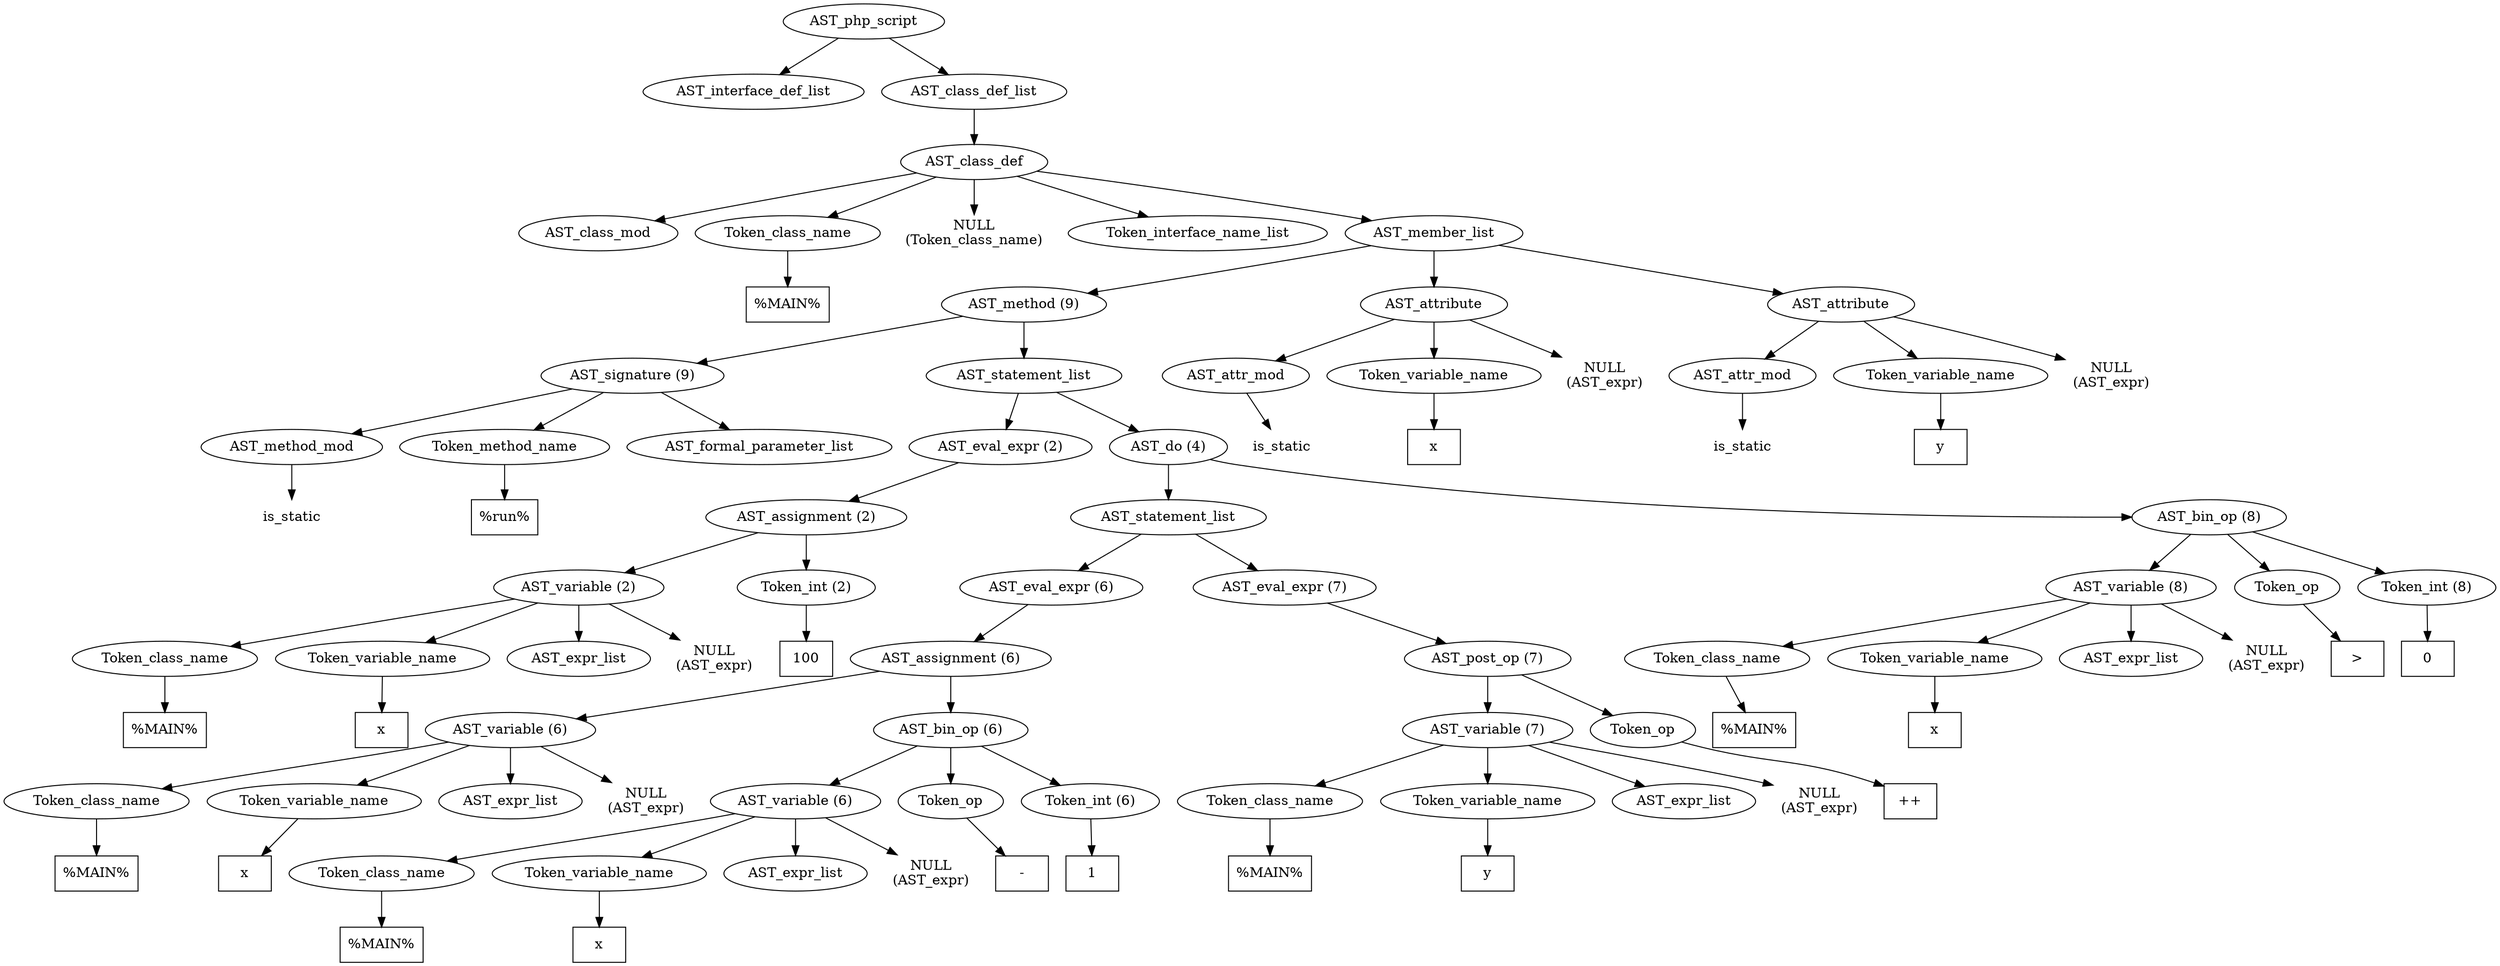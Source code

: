 /*
 * AST in dot format generated by phc -- the PHP compiler
 */

digraph AST {
node_0 [label="AST_php_script"];
node_1 [label="AST_interface_def_list"];
node_2 [label="AST_class_def_list"];
node_3 [label="AST_class_def"];
node_4 [label="AST_class_mod"];
node_5 [label="Token_class_name"];
node_6 [label="%MAIN%", shape=box]
node_5 -> node_6;
node_7 [label="NULL\n(Token_class_name)", shape=plaintext]
node_8 [label="Token_interface_name_list"];
node_9 [label="AST_member_list"];
node_10 [label="AST_method (9)"];
node_11 [label="AST_signature (9)"];
node_12 [label="AST_method_mod"];
node_13 [label="is_static", shape=plaintext]
node_12 -> node_13;
node_14 [label="Token_method_name"];
node_15 [label="%run%", shape=box]
node_14 -> node_15;
node_16 [label="AST_formal_parameter_list"];
node_11 -> node_16;
node_11 -> node_14;
node_11 -> node_12;
node_17 [label="AST_statement_list"];
node_18 [label="AST_eval_expr (2)"];
node_19 [label="AST_assignment (2)"];
node_20 [label="AST_variable (2)"];
node_21 [label="Token_class_name"];
node_22 [label="%MAIN%", shape=box]
node_21 -> node_22;
node_23 [label="Token_variable_name"];
node_24 [label="x", shape=box]
node_23 -> node_24;
node_25 [label="AST_expr_list"];
node_26 [label="NULL\n(AST_expr)", shape=plaintext]
node_20 -> node_26;
node_20 -> node_25;
node_20 -> node_23;
node_20 -> node_21;
node_27 [label="Token_int (2)"];
node_28 [label="100", shape=box]
node_27 -> node_28;
node_19 -> node_27;
node_19 -> node_20;
node_18 -> node_19;
node_29 [label="AST_do (4)"];
node_30 [label="AST_statement_list"];
node_31 [label="AST_eval_expr (6)"];
node_32 [label="AST_assignment (6)"];
node_33 [label="AST_variable (6)"];
node_34 [label="Token_class_name"];
node_35 [label="%MAIN%", shape=box]
node_34 -> node_35;
node_36 [label="Token_variable_name"];
node_37 [label="x", shape=box]
node_36 -> node_37;
node_38 [label="AST_expr_list"];
node_39 [label="NULL\n(AST_expr)", shape=plaintext]
node_33 -> node_39;
node_33 -> node_38;
node_33 -> node_36;
node_33 -> node_34;
node_40 [label="AST_bin_op (6)"];
node_41 [label="AST_variable (6)"];
node_42 [label="Token_class_name"];
node_43 [label="%MAIN%", shape=box]
node_42 -> node_43;
node_44 [label="Token_variable_name"];
node_45 [label="x", shape=box]
node_44 -> node_45;
node_46 [label="AST_expr_list"];
node_47 [label="NULL\n(AST_expr)", shape=plaintext]
node_41 -> node_47;
node_41 -> node_46;
node_41 -> node_44;
node_41 -> node_42;
node_48 [label="Token_op"];
node_49 [label="-", shape=box]
node_48 -> node_49;
node_50 [label="Token_int (6)"];
node_51 [label="1", shape=box]
node_50 -> node_51;
node_40 -> node_50;
node_40 -> node_48;
node_40 -> node_41;
node_32 -> node_40;
node_32 -> node_33;
node_31 -> node_32;
node_52 [label="AST_eval_expr (7)"];
node_53 [label="AST_post_op (7)"];
node_54 [label="AST_variable (7)"];
node_55 [label="Token_class_name"];
node_56 [label="%MAIN%", shape=box]
node_55 -> node_56;
node_57 [label="Token_variable_name"];
node_58 [label="y", shape=box]
node_57 -> node_58;
node_59 [label="AST_expr_list"];
node_60 [label="NULL\n(AST_expr)", shape=plaintext]
node_54 -> node_60;
node_54 -> node_59;
node_54 -> node_57;
node_54 -> node_55;
node_61 [label="Token_op"];
node_62 [label="++", shape=box]
node_61 -> node_62;
node_53 -> node_61;
node_53 -> node_54;
node_52 -> node_53;
node_30 -> node_52;
node_30 -> node_31;
node_63 [label="AST_bin_op (8)"];
node_64 [label="AST_variable (8)"];
node_65 [label="Token_class_name"];
node_66 [label="%MAIN%", shape=box]
node_65 -> node_66;
node_67 [label="Token_variable_name"];
node_68 [label="x", shape=box]
node_67 -> node_68;
node_69 [label="AST_expr_list"];
node_70 [label="NULL\n(AST_expr)", shape=plaintext]
node_64 -> node_70;
node_64 -> node_69;
node_64 -> node_67;
node_64 -> node_65;
node_71 [label="Token_op"];
node_72 [label=">", shape=box]
node_71 -> node_72;
node_73 [label="Token_int (8)"];
node_74 [label="0", shape=box]
node_73 -> node_74;
node_63 -> node_73;
node_63 -> node_71;
node_63 -> node_64;
node_29 -> node_63;
node_29 -> node_30;
node_17 -> node_29;
node_17 -> node_18;
node_10 -> node_17;
node_10 -> node_11;
node_75 [label="AST_attribute"];
node_76 [label="AST_attr_mod"];
node_77 [label="is_static", shape=plaintext]
node_76 -> node_77;
node_78 [label="Token_variable_name"];
node_79 [label="x", shape=box]
node_78 -> node_79;
node_80 [label="NULL\n(AST_expr)", shape=plaintext]
node_75 -> node_80;
node_75 -> node_78;
node_75 -> node_76;
node_81 [label="AST_attribute"];
node_82 [label="AST_attr_mod"];
node_83 [label="is_static", shape=plaintext]
node_82 -> node_83;
node_84 [label="Token_variable_name"];
node_85 [label="y", shape=box]
node_84 -> node_85;
node_86 [label="NULL\n(AST_expr)", shape=plaintext]
node_81 -> node_86;
node_81 -> node_84;
node_81 -> node_82;
node_9 -> node_81;
node_9 -> node_75;
node_9 -> node_10;
node_3 -> node_9;
node_3 -> node_8;
node_3 -> node_7;
node_3 -> node_5;
node_3 -> node_4;
node_2 -> node_3;
node_0 -> node_2;
node_0 -> node_1;
}

